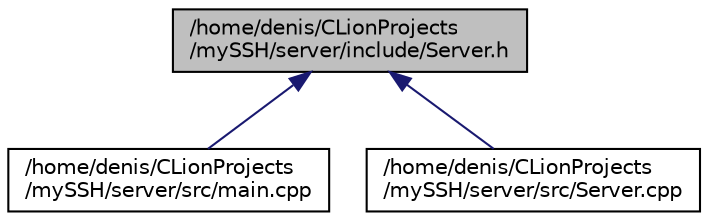 digraph "/home/denis/CLionProjects/mySSH/server/include/Server.h"
{
  edge [fontname="Helvetica",fontsize="10",labelfontname="Helvetica",labelfontsize="10"];
  node [fontname="Helvetica",fontsize="10",shape=record];
  Node1 [label="/home/denis/CLionProjects\l/mySSH/server/include/Server.h",height=0.2,width=0.4,color="black", fillcolor="grey75", style="filled", fontcolor="black"];
  Node1 -> Node2 [dir="back",color="midnightblue",fontsize="10",style="solid"];
  Node2 [label="/home/denis/CLionProjects\l/mySSH/server/src/main.cpp",height=0.2,width=0.4,color="black", fillcolor="white", style="filled",URL="$server_2src_2main_8cpp.html"];
  Node1 -> Node3 [dir="back",color="midnightblue",fontsize="10",style="solid"];
  Node3 [label="/home/denis/CLionProjects\l/mySSH/server/src/Server.cpp",height=0.2,width=0.4,color="black", fillcolor="white", style="filled",URL="$Server_8cpp.html"];
}
